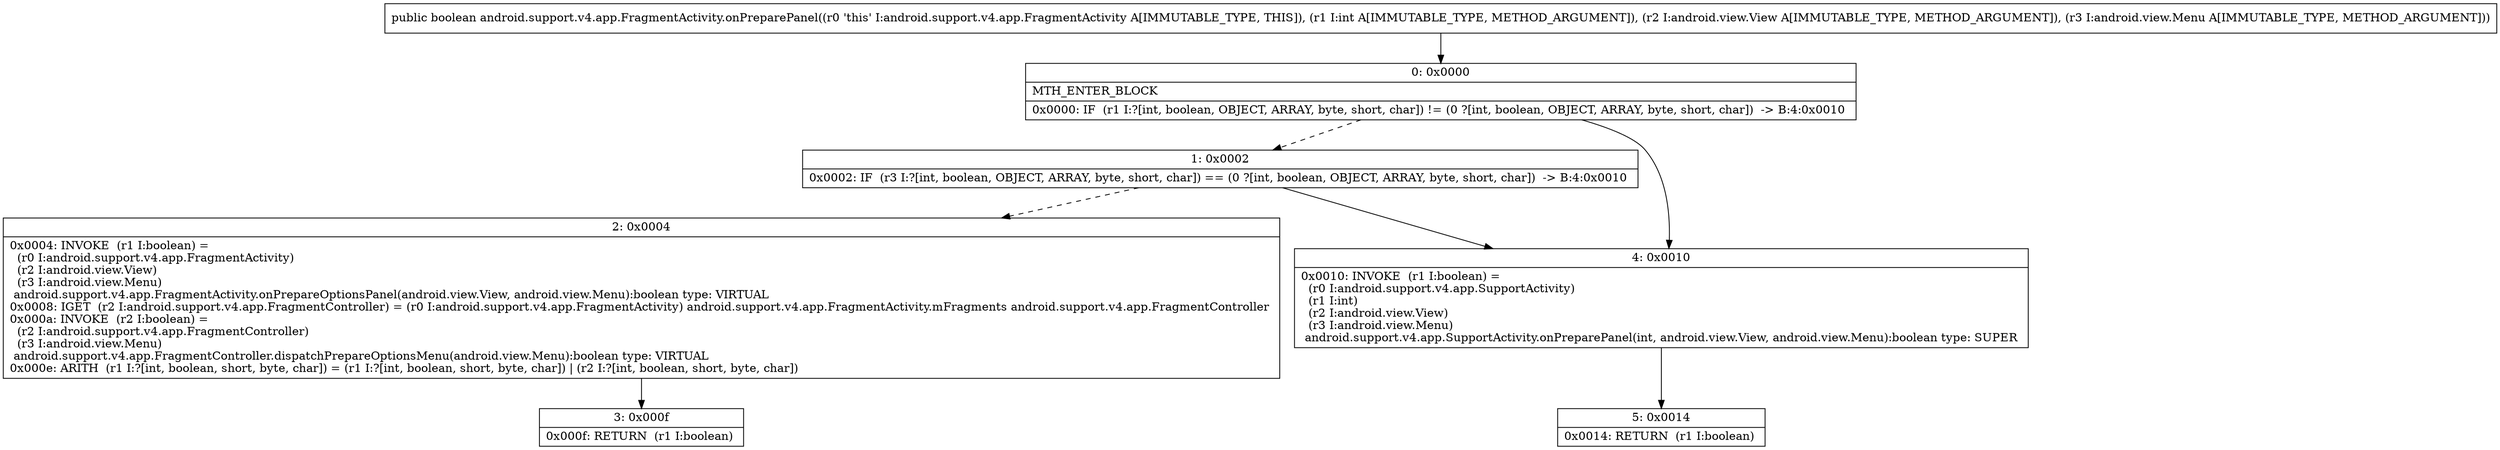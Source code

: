 digraph "CFG forandroid.support.v4.app.FragmentActivity.onPreparePanel(ILandroid\/view\/View;Landroid\/view\/Menu;)Z" {
Node_0 [shape=record,label="{0\:\ 0x0000|MTH_ENTER_BLOCK\l|0x0000: IF  (r1 I:?[int, boolean, OBJECT, ARRAY, byte, short, char]) != (0 ?[int, boolean, OBJECT, ARRAY, byte, short, char])  \-\> B:4:0x0010 \l}"];
Node_1 [shape=record,label="{1\:\ 0x0002|0x0002: IF  (r3 I:?[int, boolean, OBJECT, ARRAY, byte, short, char]) == (0 ?[int, boolean, OBJECT, ARRAY, byte, short, char])  \-\> B:4:0x0010 \l}"];
Node_2 [shape=record,label="{2\:\ 0x0004|0x0004: INVOKE  (r1 I:boolean) = \l  (r0 I:android.support.v4.app.FragmentActivity)\l  (r2 I:android.view.View)\l  (r3 I:android.view.Menu)\l android.support.v4.app.FragmentActivity.onPrepareOptionsPanel(android.view.View, android.view.Menu):boolean type: VIRTUAL \l0x0008: IGET  (r2 I:android.support.v4.app.FragmentController) = (r0 I:android.support.v4.app.FragmentActivity) android.support.v4.app.FragmentActivity.mFragments android.support.v4.app.FragmentController \l0x000a: INVOKE  (r2 I:boolean) = \l  (r2 I:android.support.v4.app.FragmentController)\l  (r3 I:android.view.Menu)\l android.support.v4.app.FragmentController.dispatchPrepareOptionsMenu(android.view.Menu):boolean type: VIRTUAL \l0x000e: ARITH  (r1 I:?[int, boolean, short, byte, char]) = (r1 I:?[int, boolean, short, byte, char]) \| (r2 I:?[int, boolean, short, byte, char]) \l}"];
Node_3 [shape=record,label="{3\:\ 0x000f|0x000f: RETURN  (r1 I:boolean) \l}"];
Node_4 [shape=record,label="{4\:\ 0x0010|0x0010: INVOKE  (r1 I:boolean) = \l  (r0 I:android.support.v4.app.SupportActivity)\l  (r1 I:int)\l  (r2 I:android.view.View)\l  (r3 I:android.view.Menu)\l android.support.v4.app.SupportActivity.onPreparePanel(int, android.view.View, android.view.Menu):boolean type: SUPER \l}"];
Node_5 [shape=record,label="{5\:\ 0x0014|0x0014: RETURN  (r1 I:boolean) \l}"];
MethodNode[shape=record,label="{public boolean android.support.v4.app.FragmentActivity.onPreparePanel((r0 'this' I:android.support.v4.app.FragmentActivity A[IMMUTABLE_TYPE, THIS]), (r1 I:int A[IMMUTABLE_TYPE, METHOD_ARGUMENT]), (r2 I:android.view.View A[IMMUTABLE_TYPE, METHOD_ARGUMENT]), (r3 I:android.view.Menu A[IMMUTABLE_TYPE, METHOD_ARGUMENT])) }"];
MethodNode -> Node_0;
Node_0 -> Node_1[style=dashed];
Node_0 -> Node_4;
Node_1 -> Node_2[style=dashed];
Node_1 -> Node_4;
Node_2 -> Node_3;
Node_4 -> Node_5;
}


